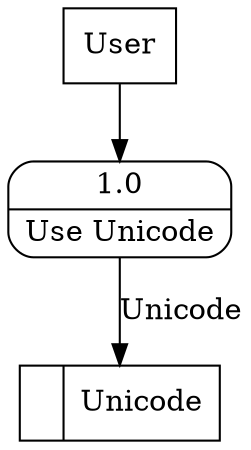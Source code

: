 digraph dfd2{ 
node[shape=record]
200 [label="<f0>  |<f1> Unicode " ];
201 [label="User" shape=box];
202 [label="{<f0> 1.0|<f1> Use Unicode }" shape=Mrecord];
201 -> 202
202 -> 200 [label="Unicode"]
}